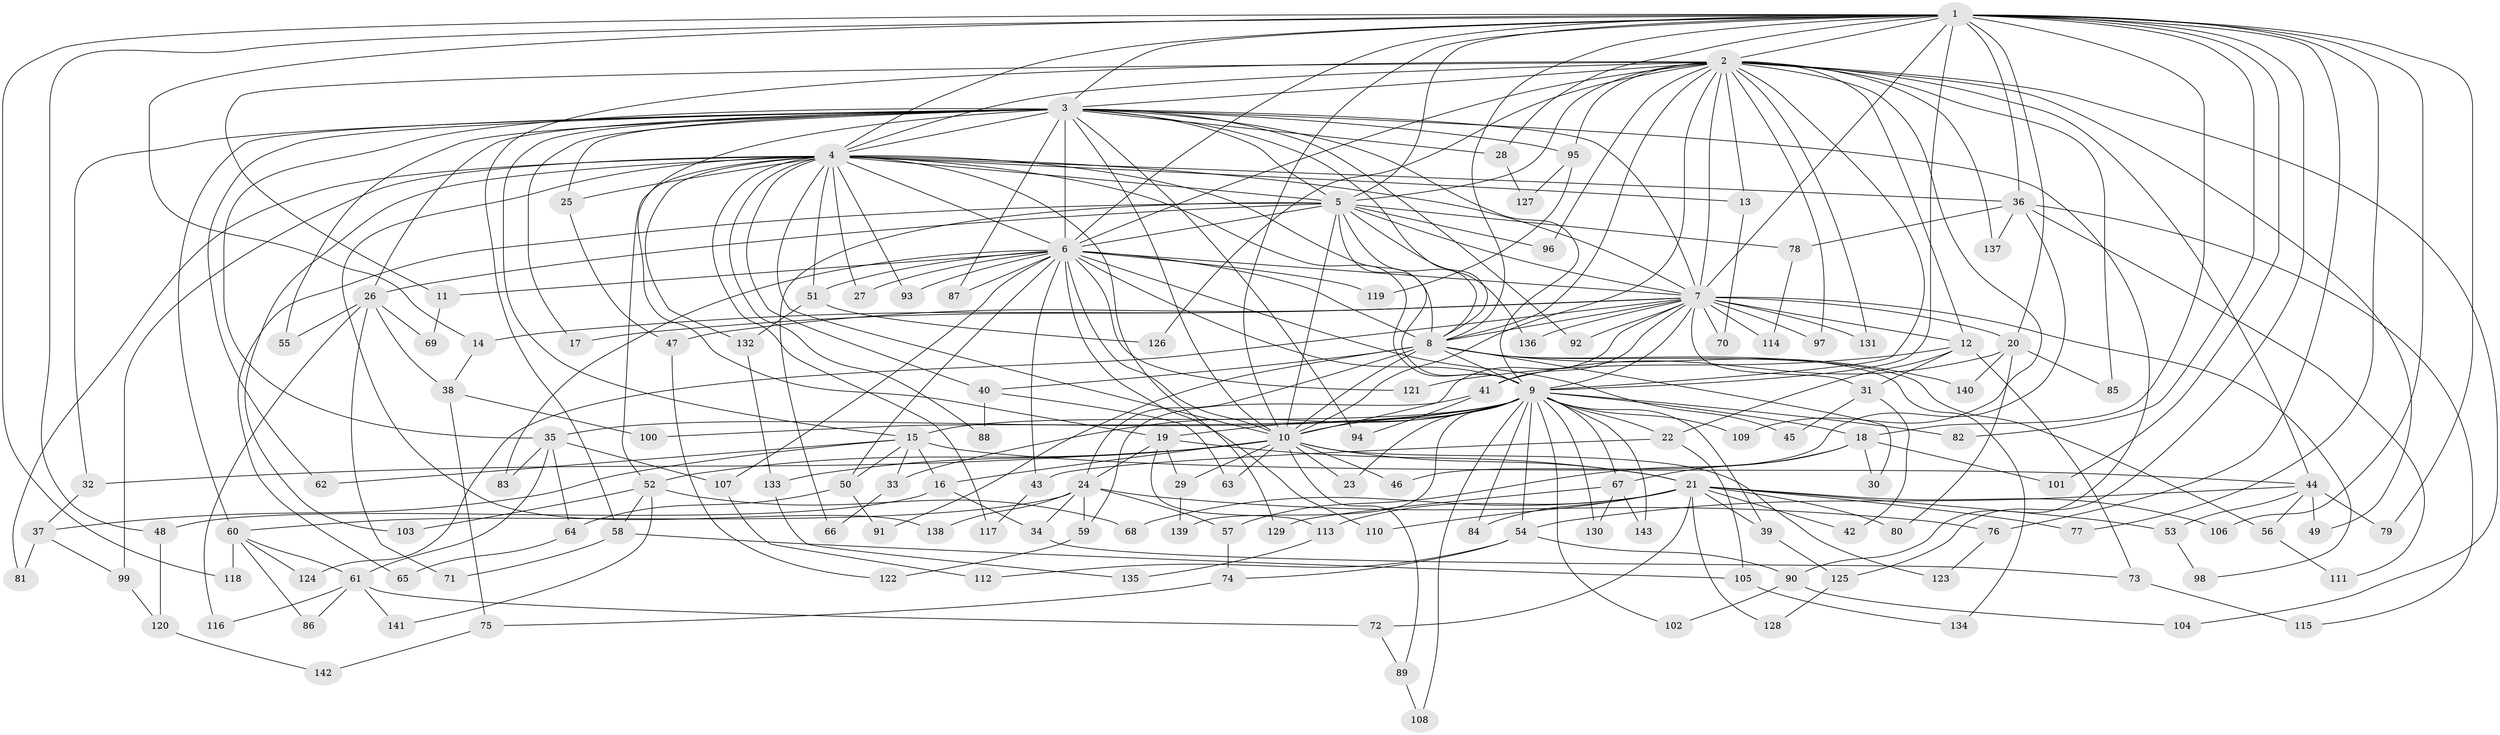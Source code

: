 // Generated by graph-tools (version 1.1) at 2025/11/02/27/25 16:11:04]
// undirected, 143 vertices, 311 edges
graph export_dot {
graph [start="1"]
  node [color=gray90,style=filled];
  1;
  2;
  3;
  4;
  5;
  6;
  7;
  8;
  9;
  10;
  11;
  12;
  13;
  14;
  15;
  16;
  17;
  18;
  19;
  20;
  21;
  22;
  23;
  24;
  25;
  26;
  27;
  28;
  29;
  30;
  31;
  32;
  33;
  34;
  35;
  36;
  37;
  38;
  39;
  40;
  41;
  42;
  43;
  44;
  45;
  46;
  47;
  48;
  49;
  50;
  51;
  52;
  53;
  54;
  55;
  56;
  57;
  58;
  59;
  60;
  61;
  62;
  63;
  64;
  65;
  66;
  67;
  68;
  69;
  70;
  71;
  72;
  73;
  74;
  75;
  76;
  77;
  78;
  79;
  80;
  81;
  82;
  83;
  84;
  85;
  86;
  87;
  88;
  89;
  90;
  91;
  92;
  93;
  94;
  95;
  96;
  97;
  98;
  99;
  100;
  101;
  102;
  103;
  104;
  105;
  106;
  107;
  108;
  109;
  110;
  111;
  112;
  113;
  114;
  115;
  116;
  117;
  118;
  119;
  120;
  121;
  122;
  123;
  124;
  125;
  126;
  127;
  128;
  129;
  130;
  131;
  132;
  133;
  134;
  135;
  136;
  137;
  138;
  139;
  140;
  141;
  142;
  143;
  1 -- 2;
  1 -- 3;
  1 -- 4;
  1 -- 5;
  1 -- 6;
  1 -- 7;
  1 -- 8;
  1 -- 9;
  1 -- 10;
  1 -- 14;
  1 -- 18;
  1 -- 20;
  1 -- 28;
  1 -- 36;
  1 -- 48;
  1 -- 76;
  1 -- 77;
  1 -- 79;
  1 -- 82;
  1 -- 101;
  1 -- 106;
  1 -- 118;
  1 -- 125;
  2 -- 3;
  2 -- 4;
  2 -- 5;
  2 -- 6;
  2 -- 7;
  2 -- 8;
  2 -- 9;
  2 -- 10;
  2 -- 11;
  2 -- 12;
  2 -- 13;
  2 -- 44;
  2 -- 49;
  2 -- 58;
  2 -- 85;
  2 -- 95;
  2 -- 96;
  2 -- 97;
  2 -- 104;
  2 -- 109;
  2 -- 126;
  2 -- 131;
  2 -- 137;
  3 -- 4;
  3 -- 5;
  3 -- 6;
  3 -- 7;
  3 -- 8;
  3 -- 9;
  3 -- 10;
  3 -- 15;
  3 -- 17;
  3 -- 19;
  3 -- 25;
  3 -- 26;
  3 -- 28;
  3 -- 32;
  3 -- 35;
  3 -- 55;
  3 -- 60;
  3 -- 62;
  3 -- 87;
  3 -- 90;
  3 -- 92;
  3 -- 94;
  3 -- 95;
  4 -- 5;
  4 -- 6;
  4 -- 7;
  4 -- 8;
  4 -- 9;
  4 -- 10;
  4 -- 13;
  4 -- 25;
  4 -- 27;
  4 -- 36;
  4 -- 40;
  4 -- 51;
  4 -- 52;
  4 -- 81;
  4 -- 88;
  4 -- 93;
  4 -- 99;
  4 -- 103;
  4 -- 117;
  4 -- 129;
  4 -- 132;
  4 -- 138;
  5 -- 6;
  5 -- 7;
  5 -- 8;
  5 -- 9;
  5 -- 10;
  5 -- 26;
  5 -- 65;
  5 -- 66;
  5 -- 78;
  5 -- 96;
  5 -- 136;
  6 -- 7;
  6 -- 8;
  6 -- 9;
  6 -- 10;
  6 -- 11;
  6 -- 27;
  6 -- 43;
  6 -- 45;
  6 -- 50;
  6 -- 51;
  6 -- 83;
  6 -- 87;
  6 -- 93;
  6 -- 107;
  6 -- 110;
  6 -- 119;
  6 -- 121;
  7 -- 8;
  7 -- 9;
  7 -- 10;
  7 -- 12;
  7 -- 14;
  7 -- 17;
  7 -- 20;
  7 -- 31;
  7 -- 41;
  7 -- 47;
  7 -- 70;
  7 -- 92;
  7 -- 97;
  7 -- 98;
  7 -- 114;
  7 -- 124;
  7 -- 131;
  7 -- 136;
  8 -- 9;
  8 -- 10;
  8 -- 24;
  8 -- 30;
  8 -- 40;
  8 -- 56;
  8 -- 91;
  8 -- 134;
  8 -- 140;
  9 -- 10;
  9 -- 15;
  9 -- 18;
  9 -- 19;
  9 -- 22;
  9 -- 23;
  9 -- 33;
  9 -- 35;
  9 -- 39;
  9 -- 54;
  9 -- 67;
  9 -- 82;
  9 -- 84;
  9 -- 100;
  9 -- 102;
  9 -- 108;
  9 -- 109;
  9 -- 130;
  9 -- 139;
  9 -- 143;
  10 -- 16;
  10 -- 21;
  10 -- 23;
  10 -- 29;
  10 -- 32;
  10 -- 46;
  10 -- 52;
  10 -- 63;
  10 -- 89;
  10 -- 123;
  10 -- 133;
  11 -- 69;
  12 -- 22;
  12 -- 31;
  12 -- 73;
  12 -- 121;
  13 -- 70;
  14 -- 38;
  15 -- 16;
  15 -- 33;
  15 -- 37;
  15 -- 44;
  15 -- 50;
  15 -- 62;
  16 -- 34;
  16 -- 48;
  18 -- 30;
  18 -- 57;
  18 -- 67;
  18 -- 101;
  19 -- 21;
  19 -- 24;
  19 -- 29;
  19 -- 113;
  20 -- 41;
  20 -- 80;
  20 -- 85;
  20 -- 140;
  21 -- 39;
  21 -- 42;
  21 -- 53;
  21 -- 68;
  21 -- 72;
  21 -- 77;
  21 -- 80;
  21 -- 84;
  21 -- 106;
  21 -- 110;
  21 -- 113;
  21 -- 128;
  22 -- 43;
  22 -- 105;
  24 -- 34;
  24 -- 57;
  24 -- 59;
  24 -- 60;
  24 -- 76;
  24 -- 138;
  25 -- 47;
  26 -- 38;
  26 -- 55;
  26 -- 69;
  26 -- 71;
  26 -- 116;
  28 -- 127;
  29 -- 139;
  31 -- 42;
  31 -- 45;
  32 -- 37;
  33 -- 66;
  34 -- 73;
  35 -- 61;
  35 -- 64;
  35 -- 83;
  35 -- 107;
  36 -- 46;
  36 -- 78;
  36 -- 111;
  36 -- 115;
  36 -- 137;
  37 -- 81;
  37 -- 99;
  38 -- 75;
  38 -- 100;
  39 -- 125;
  40 -- 63;
  40 -- 88;
  41 -- 59;
  41 -- 94;
  43 -- 117;
  44 -- 49;
  44 -- 53;
  44 -- 54;
  44 -- 56;
  44 -- 79;
  47 -- 122;
  48 -- 120;
  50 -- 64;
  50 -- 91;
  51 -- 126;
  51 -- 132;
  52 -- 58;
  52 -- 68;
  52 -- 103;
  52 -- 141;
  53 -- 98;
  54 -- 74;
  54 -- 90;
  54 -- 112;
  56 -- 111;
  57 -- 74;
  58 -- 71;
  58 -- 105;
  59 -- 122;
  60 -- 61;
  60 -- 86;
  60 -- 118;
  60 -- 124;
  61 -- 72;
  61 -- 86;
  61 -- 116;
  61 -- 141;
  64 -- 65;
  67 -- 129;
  67 -- 130;
  67 -- 143;
  72 -- 89;
  73 -- 115;
  74 -- 75;
  75 -- 142;
  76 -- 123;
  78 -- 114;
  89 -- 108;
  90 -- 102;
  90 -- 104;
  95 -- 119;
  95 -- 127;
  99 -- 120;
  105 -- 134;
  107 -- 112;
  113 -- 135;
  120 -- 142;
  125 -- 128;
  132 -- 133;
  133 -- 135;
}
